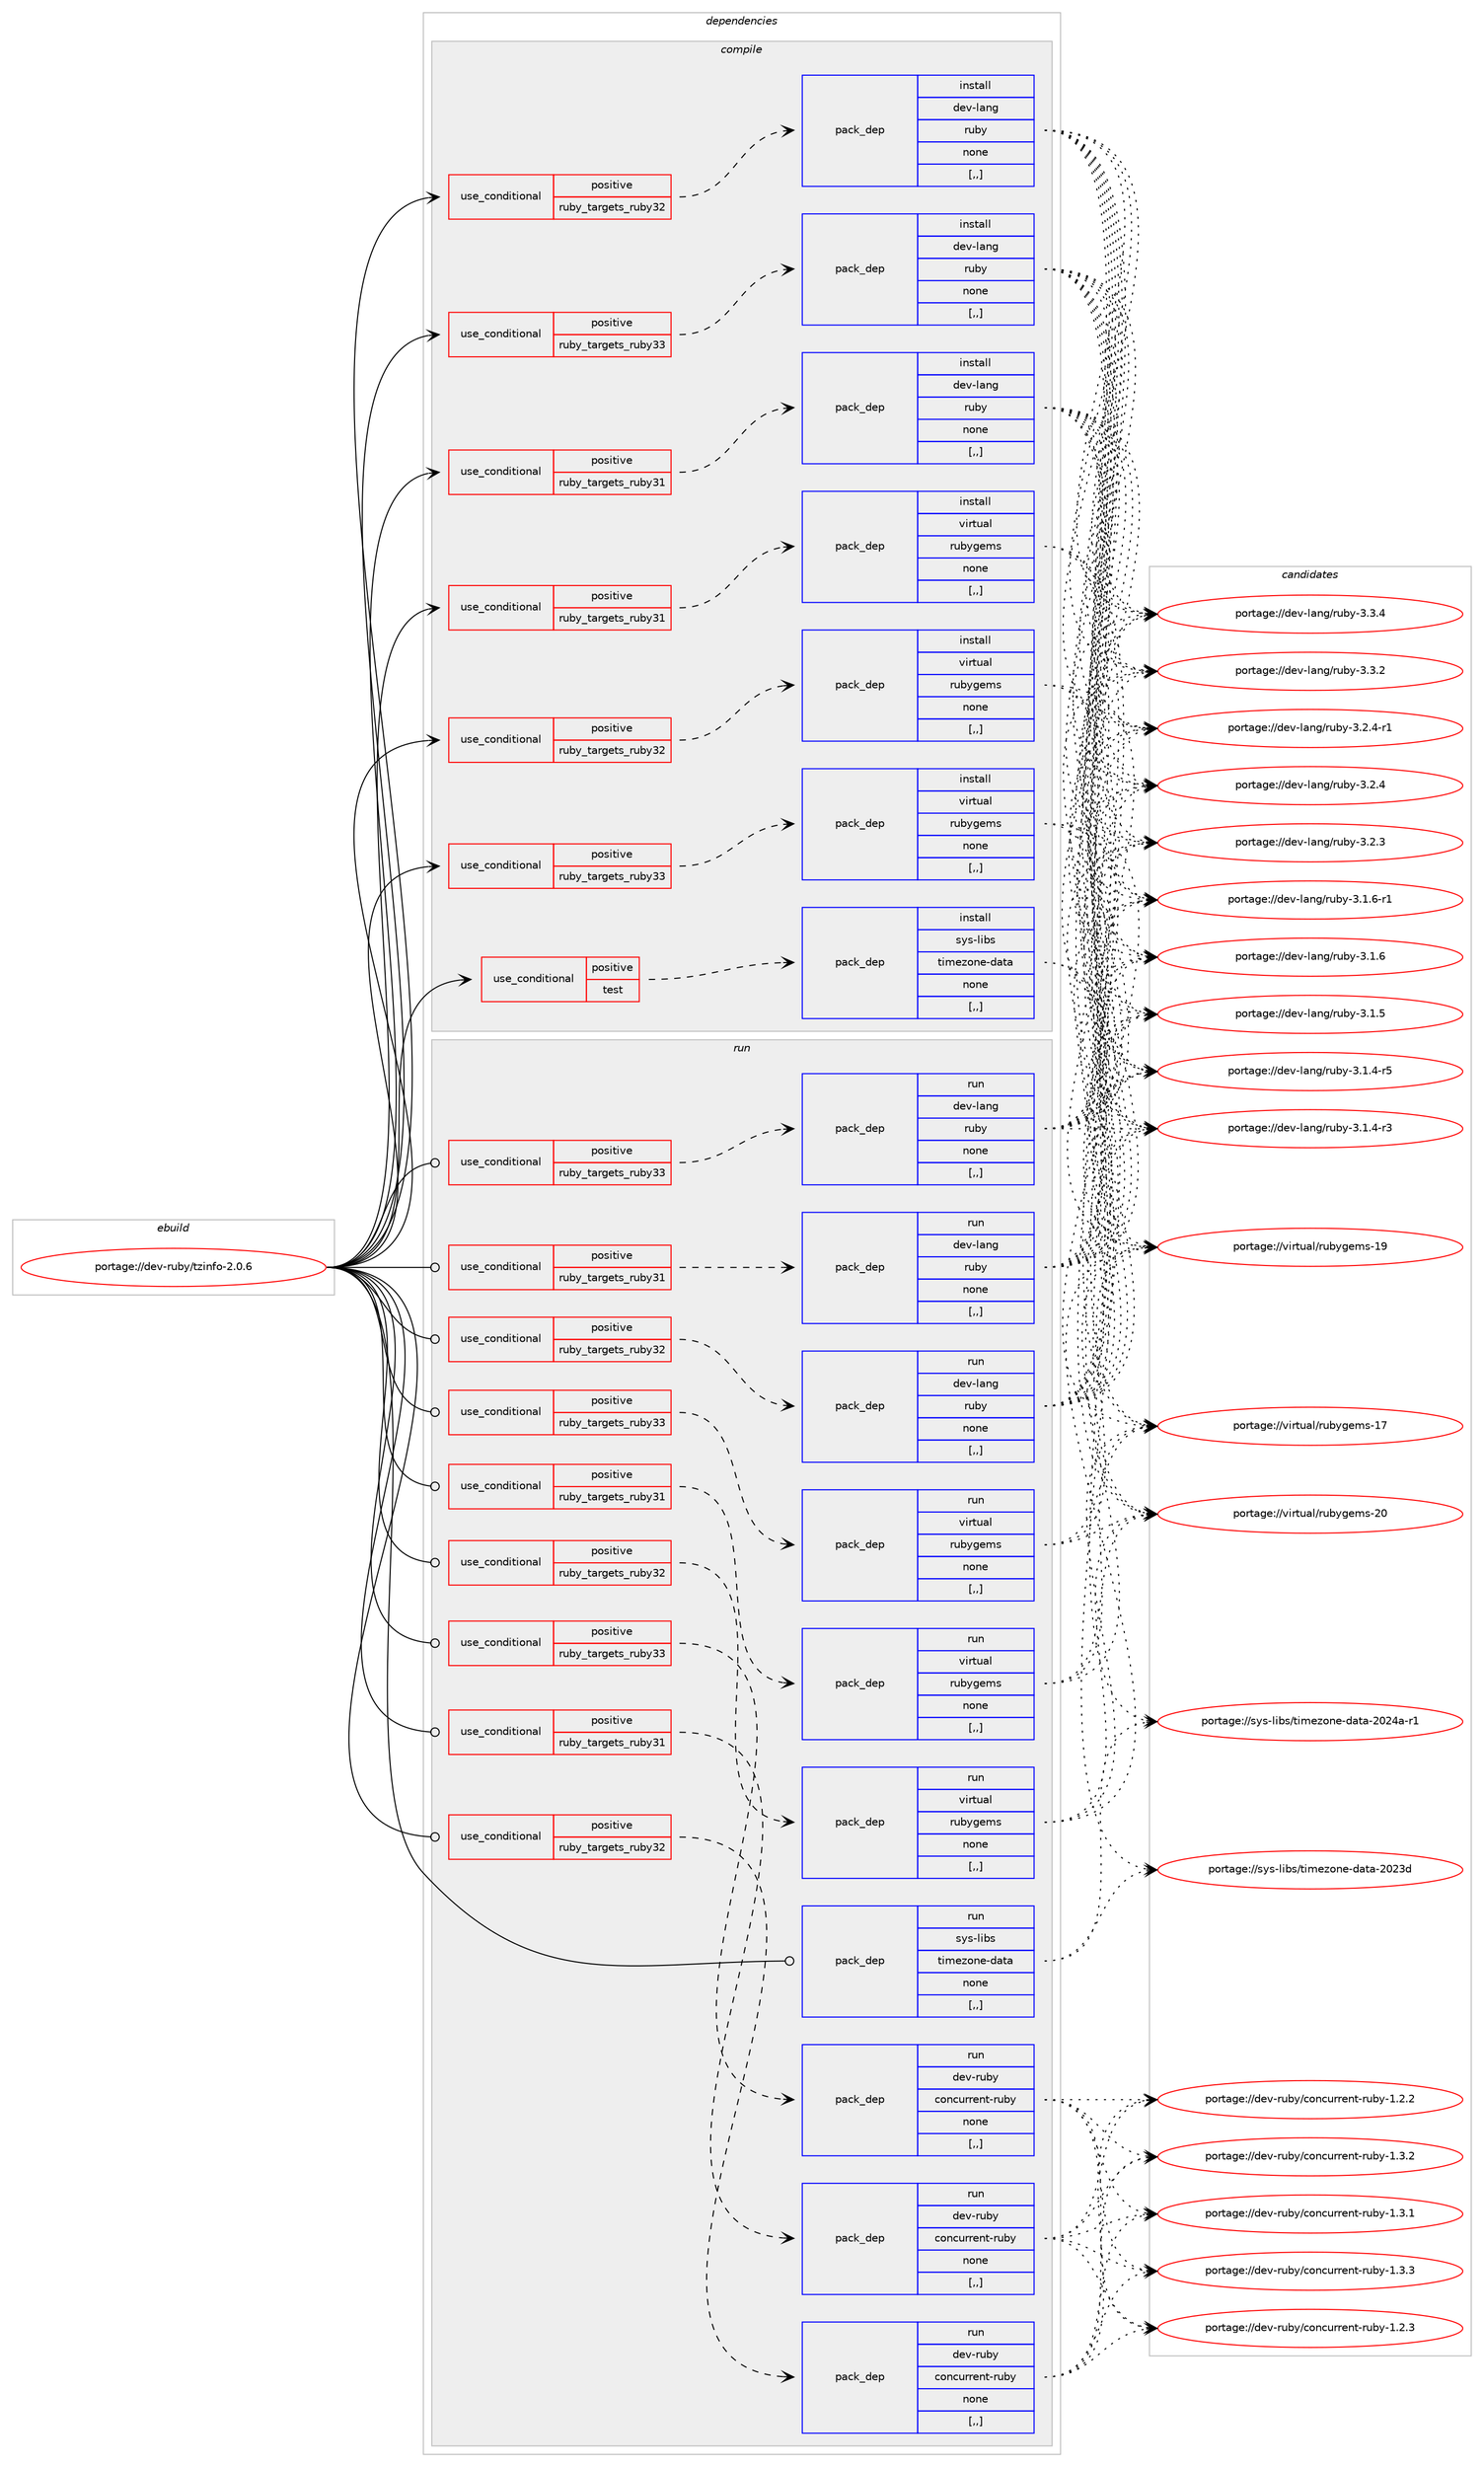 digraph prolog {

# *************
# Graph options
# *************

newrank=true;
concentrate=true;
compound=true;
graph [rankdir=LR,fontname=Helvetica,fontsize=10,ranksep=1.5];#, ranksep=2.5, nodesep=0.2];
edge  [arrowhead=vee];
node  [fontname=Helvetica,fontsize=10];

# **********
# The ebuild
# **********

subgraph cluster_leftcol {
color=gray;
label=<<i>ebuild</i>>;
id [label="portage://dev-ruby/tzinfo-2.0.6", color=red, width=4, href="../dev-ruby/tzinfo-2.0.6.svg"];
}

# ****************
# The dependencies
# ****************

subgraph cluster_midcol {
color=gray;
label=<<i>dependencies</i>>;
subgraph cluster_compile {
fillcolor="#eeeeee";
style=filled;
label=<<i>compile</i>>;
subgraph cond58068 {
dependency206227 [label=<<TABLE BORDER="0" CELLBORDER="1" CELLSPACING="0" CELLPADDING="4"><TR><TD ROWSPAN="3" CELLPADDING="10">use_conditional</TD></TR><TR><TD>positive</TD></TR><TR><TD>ruby_targets_ruby31</TD></TR></TABLE>>, shape=none, color=red];
subgraph pack146752 {
dependency206228 [label=<<TABLE BORDER="0" CELLBORDER="1" CELLSPACING="0" CELLPADDING="4" WIDTH="220"><TR><TD ROWSPAN="6" CELLPADDING="30">pack_dep</TD></TR><TR><TD WIDTH="110">install</TD></TR><TR><TD>dev-lang</TD></TR><TR><TD>ruby</TD></TR><TR><TD>none</TD></TR><TR><TD>[,,]</TD></TR></TABLE>>, shape=none, color=blue];
}
dependency206227:e -> dependency206228:w [weight=20,style="dashed",arrowhead="vee"];
}
id:e -> dependency206227:w [weight=20,style="solid",arrowhead="vee"];
subgraph cond58069 {
dependency206229 [label=<<TABLE BORDER="0" CELLBORDER="1" CELLSPACING="0" CELLPADDING="4"><TR><TD ROWSPAN="3" CELLPADDING="10">use_conditional</TD></TR><TR><TD>positive</TD></TR><TR><TD>ruby_targets_ruby31</TD></TR></TABLE>>, shape=none, color=red];
subgraph pack146753 {
dependency206230 [label=<<TABLE BORDER="0" CELLBORDER="1" CELLSPACING="0" CELLPADDING="4" WIDTH="220"><TR><TD ROWSPAN="6" CELLPADDING="30">pack_dep</TD></TR><TR><TD WIDTH="110">install</TD></TR><TR><TD>virtual</TD></TR><TR><TD>rubygems</TD></TR><TR><TD>none</TD></TR><TR><TD>[,,]</TD></TR></TABLE>>, shape=none, color=blue];
}
dependency206229:e -> dependency206230:w [weight=20,style="dashed",arrowhead="vee"];
}
id:e -> dependency206229:w [weight=20,style="solid",arrowhead="vee"];
subgraph cond58070 {
dependency206231 [label=<<TABLE BORDER="0" CELLBORDER="1" CELLSPACING="0" CELLPADDING="4"><TR><TD ROWSPAN="3" CELLPADDING="10">use_conditional</TD></TR><TR><TD>positive</TD></TR><TR><TD>ruby_targets_ruby32</TD></TR></TABLE>>, shape=none, color=red];
subgraph pack146754 {
dependency206232 [label=<<TABLE BORDER="0" CELLBORDER="1" CELLSPACING="0" CELLPADDING="4" WIDTH="220"><TR><TD ROWSPAN="6" CELLPADDING="30">pack_dep</TD></TR><TR><TD WIDTH="110">install</TD></TR><TR><TD>dev-lang</TD></TR><TR><TD>ruby</TD></TR><TR><TD>none</TD></TR><TR><TD>[,,]</TD></TR></TABLE>>, shape=none, color=blue];
}
dependency206231:e -> dependency206232:w [weight=20,style="dashed",arrowhead="vee"];
}
id:e -> dependency206231:w [weight=20,style="solid",arrowhead="vee"];
subgraph cond58071 {
dependency206233 [label=<<TABLE BORDER="0" CELLBORDER="1" CELLSPACING="0" CELLPADDING="4"><TR><TD ROWSPAN="3" CELLPADDING="10">use_conditional</TD></TR><TR><TD>positive</TD></TR><TR><TD>ruby_targets_ruby32</TD></TR></TABLE>>, shape=none, color=red];
subgraph pack146755 {
dependency206234 [label=<<TABLE BORDER="0" CELLBORDER="1" CELLSPACING="0" CELLPADDING="4" WIDTH="220"><TR><TD ROWSPAN="6" CELLPADDING="30">pack_dep</TD></TR><TR><TD WIDTH="110">install</TD></TR><TR><TD>virtual</TD></TR><TR><TD>rubygems</TD></TR><TR><TD>none</TD></TR><TR><TD>[,,]</TD></TR></TABLE>>, shape=none, color=blue];
}
dependency206233:e -> dependency206234:w [weight=20,style="dashed",arrowhead="vee"];
}
id:e -> dependency206233:w [weight=20,style="solid",arrowhead="vee"];
subgraph cond58072 {
dependency206235 [label=<<TABLE BORDER="0" CELLBORDER="1" CELLSPACING="0" CELLPADDING="4"><TR><TD ROWSPAN="3" CELLPADDING="10">use_conditional</TD></TR><TR><TD>positive</TD></TR><TR><TD>ruby_targets_ruby33</TD></TR></TABLE>>, shape=none, color=red];
subgraph pack146756 {
dependency206236 [label=<<TABLE BORDER="0" CELLBORDER="1" CELLSPACING="0" CELLPADDING="4" WIDTH="220"><TR><TD ROWSPAN="6" CELLPADDING="30">pack_dep</TD></TR><TR><TD WIDTH="110">install</TD></TR><TR><TD>dev-lang</TD></TR><TR><TD>ruby</TD></TR><TR><TD>none</TD></TR><TR><TD>[,,]</TD></TR></TABLE>>, shape=none, color=blue];
}
dependency206235:e -> dependency206236:w [weight=20,style="dashed",arrowhead="vee"];
}
id:e -> dependency206235:w [weight=20,style="solid",arrowhead="vee"];
subgraph cond58073 {
dependency206237 [label=<<TABLE BORDER="0" CELLBORDER="1" CELLSPACING="0" CELLPADDING="4"><TR><TD ROWSPAN="3" CELLPADDING="10">use_conditional</TD></TR><TR><TD>positive</TD></TR><TR><TD>ruby_targets_ruby33</TD></TR></TABLE>>, shape=none, color=red];
subgraph pack146757 {
dependency206238 [label=<<TABLE BORDER="0" CELLBORDER="1" CELLSPACING="0" CELLPADDING="4" WIDTH="220"><TR><TD ROWSPAN="6" CELLPADDING="30">pack_dep</TD></TR><TR><TD WIDTH="110">install</TD></TR><TR><TD>virtual</TD></TR><TR><TD>rubygems</TD></TR><TR><TD>none</TD></TR><TR><TD>[,,]</TD></TR></TABLE>>, shape=none, color=blue];
}
dependency206237:e -> dependency206238:w [weight=20,style="dashed",arrowhead="vee"];
}
id:e -> dependency206237:w [weight=20,style="solid",arrowhead="vee"];
subgraph cond58074 {
dependency206239 [label=<<TABLE BORDER="0" CELLBORDER="1" CELLSPACING="0" CELLPADDING="4"><TR><TD ROWSPAN="3" CELLPADDING="10">use_conditional</TD></TR><TR><TD>positive</TD></TR><TR><TD>test</TD></TR></TABLE>>, shape=none, color=red];
subgraph pack146758 {
dependency206240 [label=<<TABLE BORDER="0" CELLBORDER="1" CELLSPACING="0" CELLPADDING="4" WIDTH="220"><TR><TD ROWSPAN="6" CELLPADDING="30">pack_dep</TD></TR><TR><TD WIDTH="110">install</TD></TR><TR><TD>sys-libs</TD></TR><TR><TD>timezone-data</TD></TR><TR><TD>none</TD></TR><TR><TD>[,,]</TD></TR></TABLE>>, shape=none, color=blue];
}
dependency206239:e -> dependency206240:w [weight=20,style="dashed",arrowhead="vee"];
}
id:e -> dependency206239:w [weight=20,style="solid",arrowhead="vee"];
}
subgraph cluster_compileandrun {
fillcolor="#eeeeee";
style=filled;
label=<<i>compile and run</i>>;
}
subgraph cluster_run {
fillcolor="#eeeeee";
style=filled;
label=<<i>run</i>>;
subgraph cond58075 {
dependency206241 [label=<<TABLE BORDER="0" CELLBORDER="1" CELLSPACING="0" CELLPADDING="4"><TR><TD ROWSPAN="3" CELLPADDING="10">use_conditional</TD></TR><TR><TD>positive</TD></TR><TR><TD>ruby_targets_ruby31</TD></TR></TABLE>>, shape=none, color=red];
subgraph pack146759 {
dependency206242 [label=<<TABLE BORDER="0" CELLBORDER="1" CELLSPACING="0" CELLPADDING="4" WIDTH="220"><TR><TD ROWSPAN="6" CELLPADDING="30">pack_dep</TD></TR><TR><TD WIDTH="110">run</TD></TR><TR><TD>dev-lang</TD></TR><TR><TD>ruby</TD></TR><TR><TD>none</TD></TR><TR><TD>[,,]</TD></TR></TABLE>>, shape=none, color=blue];
}
dependency206241:e -> dependency206242:w [weight=20,style="dashed",arrowhead="vee"];
}
id:e -> dependency206241:w [weight=20,style="solid",arrowhead="odot"];
subgraph cond58076 {
dependency206243 [label=<<TABLE BORDER="0" CELLBORDER="1" CELLSPACING="0" CELLPADDING="4"><TR><TD ROWSPAN="3" CELLPADDING="10">use_conditional</TD></TR><TR><TD>positive</TD></TR><TR><TD>ruby_targets_ruby31</TD></TR></TABLE>>, shape=none, color=red];
subgraph pack146760 {
dependency206244 [label=<<TABLE BORDER="0" CELLBORDER="1" CELLSPACING="0" CELLPADDING="4" WIDTH="220"><TR><TD ROWSPAN="6" CELLPADDING="30">pack_dep</TD></TR><TR><TD WIDTH="110">run</TD></TR><TR><TD>dev-ruby</TD></TR><TR><TD>concurrent-ruby</TD></TR><TR><TD>none</TD></TR><TR><TD>[,,]</TD></TR></TABLE>>, shape=none, color=blue];
}
dependency206243:e -> dependency206244:w [weight=20,style="dashed",arrowhead="vee"];
}
id:e -> dependency206243:w [weight=20,style="solid",arrowhead="odot"];
subgraph cond58077 {
dependency206245 [label=<<TABLE BORDER="0" CELLBORDER="1" CELLSPACING="0" CELLPADDING="4"><TR><TD ROWSPAN="3" CELLPADDING="10">use_conditional</TD></TR><TR><TD>positive</TD></TR><TR><TD>ruby_targets_ruby31</TD></TR></TABLE>>, shape=none, color=red];
subgraph pack146761 {
dependency206246 [label=<<TABLE BORDER="0" CELLBORDER="1" CELLSPACING="0" CELLPADDING="4" WIDTH="220"><TR><TD ROWSPAN="6" CELLPADDING="30">pack_dep</TD></TR><TR><TD WIDTH="110">run</TD></TR><TR><TD>virtual</TD></TR><TR><TD>rubygems</TD></TR><TR><TD>none</TD></TR><TR><TD>[,,]</TD></TR></TABLE>>, shape=none, color=blue];
}
dependency206245:e -> dependency206246:w [weight=20,style="dashed",arrowhead="vee"];
}
id:e -> dependency206245:w [weight=20,style="solid",arrowhead="odot"];
subgraph cond58078 {
dependency206247 [label=<<TABLE BORDER="0" CELLBORDER="1" CELLSPACING="0" CELLPADDING="4"><TR><TD ROWSPAN="3" CELLPADDING="10">use_conditional</TD></TR><TR><TD>positive</TD></TR><TR><TD>ruby_targets_ruby32</TD></TR></TABLE>>, shape=none, color=red];
subgraph pack146762 {
dependency206248 [label=<<TABLE BORDER="0" CELLBORDER="1" CELLSPACING="0" CELLPADDING="4" WIDTH="220"><TR><TD ROWSPAN="6" CELLPADDING="30">pack_dep</TD></TR><TR><TD WIDTH="110">run</TD></TR><TR><TD>dev-lang</TD></TR><TR><TD>ruby</TD></TR><TR><TD>none</TD></TR><TR><TD>[,,]</TD></TR></TABLE>>, shape=none, color=blue];
}
dependency206247:e -> dependency206248:w [weight=20,style="dashed",arrowhead="vee"];
}
id:e -> dependency206247:w [weight=20,style="solid",arrowhead="odot"];
subgraph cond58079 {
dependency206249 [label=<<TABLE BORDER="0" CELLBORDER="1" CELLSPACING="0" CELLPADDING="4"><TR><TD ROWSPAN="3" CELLPADDING="10">use_conditional</TD></TR><TR><TD>positive</TD></TR><TR><TD>ruby_targets_ruby32</TD></TR></TABLE>>, shape=none, color=red];
subgraph pack146763 {
dependency206250 [label=<<TABLE BORDER="0" CELLBORDER="1" CELLSPACING="0" CELLPADDING="4" WIDTH="220"><TR><TD ROWSPAN="6" CELLPADDING="30">pack_dep</TD></TR><TR><TD WIDTH="110">run</TD></TR><TR><TD>dev-ruby</TD></TR><TR><TD>concurrent-ruby</TD></TR><TR><TD>none</TD></TR><TR><TD>[,,]</TD></TR></TABLE>>, shape=none, color=blue];
}
dependency206249:e -> dependency206250:w [weight=20,style="dashed",arrowhead="vee"];
}
id:e -> dependency206249:w [weight=20,style="solid",arrowhead="odot"];
subgraph cond58080 {
dependency206251 [label=<<TABLE BORDER="0" CELLBORDER="1" CELLSPACING="0" CELLPADDING="4"><TR><TD ROWSPAN="3" CELLPADDING="10">use_conditional</TD></TR><TR><TD>positive</TD></TR><TR><TD>ruby_targets_ruby32</TD></TR></TABLE>>, shape=none, color=red];
subgraph pack146764 {
dependency206252 [label=<<TABLE BORDER="0" CELLBORDER="1" CELLSPACING="0" CELLPADDING="4" WIDTH="220"><TR><TD ROWSPAN="6" CELLPADDING="30">pack_dep</TD></TR><TR><TD WIDTH="110">run</TD></TR><TR><TD>virtual</TD></TR><TR><TD>rubygems</TD></TR><TR><TD>none</TD></TR><TR><TD>[,,]</TD></TR></TABLE>>, shape=none, color=blue];
}
dependency206251:e -> dependency206252:w [weight=20,style="dashed",arrowhead="vee"];
}
id:e -> dependency206251:w [weight=20,style="solid",arrowhead="odot"];
subgraph cond58081 {
dependency206253 [label=<<TABLE BORDER="0" CELLBORDER="1" CELLSPACING="0" CELLPADDING="4"><TR><TD ROWSPAN="3" CELLPADDING="10">use_conditional</TD></TR><TR><TD>positive</TD></TR><TR><TD>ruby_targets_ruby33</TD></TR></TABLE>>, shape=none, color=red];
subgraph pack146765 {
dependency206254 [label=<<TABLE BORDER="0" CELLBORDER="1" CELLSPACING="0" CELLPADDING="4" WIDTH="220"><TR><TD ROWSPAN="6" CELLPADDING="30">pack_dep</TD></TR><TR><TD WIDTH="110">run</TD></TR><TR><TD>dev-lang</TD></TR><TR><TD>ruby</TD></TR><TR><TD>none</TD></TR><TR><TD>[,,]</TD></TR></TABLE>>, shape=none, color=blue];
}
dependency206253:e -> dependency206254:w [weight=20,style="dashed",arrowhead="vee"];
}
id:e -> dependency206253:w [weight=20,style="solid",arrowhead="odot"];
subgraph cond58082 {
dependency206255 [label=<<TABLE BORDER="0" CELLBORDER="1" CELLSPACING="0" CELLPADDING="4"><TR><TD ROWSPAN="3" CELLPADDING="10">use_conditional</TD></TR><TR><TD>positive</TD></TR><TR><TD>ruby_targets_ruby33</TD></TR></TABLE>>, shape=none, color=red];
subgraph pack146766 {
dependency206256 [label=<<TABLE BORDER="0" CELLBORDER="1" CELLSPACING="0" CELLPADDING="4" WIDTH="220"><TR><TD ROWSPAN="6" CELLPADDING="30">pack_dep</TD></TR><TR><TD WIDTH="110">run</TD></TR><TR><TD>dev-ruby</TD></TR><TR><TD>concurrent-ruby</TD></TR><TR><TD>none</TD></TR><TR><TD>[,,]</TD></TR></TABLE>>, shape=none, color=blue];
}
dependency206255:e -> dependency206256:w [weight=20,style="dashed",arrowhead="vee"];
}
id:e -> dependency206255:w [weight=20,style="solid",arrowhead="odot"];
subgraph cond58083 {
dependency206257 [label=<<TABLE BORDER="0" CELLBORDER="1" CELLSPACING="0" CELLPADDING="4"><TR><TD ROWSPAN="3" CELLPADDING="10">use_conditional</TD></TR><TR><TD>positive</TD></TR><TR><TD>ruby_targets_ruby33</TD></TR></TABLE>>, shape=none, color=red];
subgraph pack146767 {
dependency206258 [label=<<TABLE BORDER="0" CELLBORDER="1" CELLSPACING="0" CELLPADDING="4" WIDTH="220"><TR><TD ROWSPAN="6" CELLPADDING="30">pack_dep</TD></TR><TR><TD WIDTH="110">run</TD></TR><TR><TD>virtual</TD></TR><TR><TD>rubygems</TD></TR><TR><TD>none</TD></TR><TR><TD>[,,]</TD></TR></TABLE>>, shape=none, color=blue];
}
dependency206257:e -> dependency206258:w [weight=20,style="dashed",arrowhead="vee"];
}
id:e -> dependency206257:w [weight=20,style="solid",arrowhead="odot"];
subgraph pack146768 {
dependency206259 [label=<<TABLE BORDER="0" CELLBORDER="1" CELLSPACING="0" CELLPADDING="4" WIDTH="220"><TR><TD ROWSPAN="6" CELLPADDING="30">pack_dep</TD></TR><TR><TD WIDTH="110">run</TD></TR><TR><TD>sys-libs</TD></TR><TR><TD>timezone-data</TD></TR><TR><TD>none</TD></TR><TR><TD>[,,]</TD></TR></TABLE>>, shape=none, color=blue];
}
id:e -> dependency206259:w [weight=20,style="solid",arrowhead="odot"];
}
}

# **************
# The candidates
# **************

subgraph cluster_choices {
rank=same;
color=gray;
label=<<i>candidates</i>>;

subgraph choice146752 {
color=black;
nodesep=1;
choice10010111845108971101034711411798121455146514652 [label="portage://dev-lang/ruby-3.3.4", color=red, width=4,href="../dev-lang/ruby-3.3.4.svg"];
choice10010111845108971101034711411798121455146514650 [label="portage://dev-lang/ruby-3.3.2", color=red, width=4,href="../dev-lang/ruby-3.3.2.svg"];
choice100101118451089711010347114117981214551465046524511449 [label="portage://dev-lang/ruby-3.2.4-r1", color=red, width=4,href="../dev-lang/ruby-3.2.4-r1.svg"];
choice10010111845108971101034711411798121455146504652 [label="portage://dev-lang/ruby-3.2.4", color=red, width=4,href="../dev-lang/ruby-3.2.4.svg"];
choice10010111845108971101034711411798121455146504651 [label="portage://dev-lang/ruby-3.2.3", color=red, width=4,href="../dev-lang/ruby-3.2.3.svg"];
choice100101118451089711010347114117981214551464946544511449 [label="portage://dev-lang/ruby-3.1.6-r1", color=red, width=4,href="../dev-lang/ruby-3.1.6-r1.svg"];
choice10010111845108971101034711411798121455146494654 [label="portage://dev-lang/ruby-3.1.6", color=red, width=4,href="../dev-lang/ruby-3.1.6.svg"];
choice10010111845108971101034711411798121455146494653 [label="portage://dev-lang/ruby-3.1.5", color=red, width=4,href="../dev-lang/ruby-3.1.5.svg"];
choice100101118451089711010347114117981214551464946524511453 [label="portage://dev-lang/ruby-3.1.4-r5", color=red, width=4,href="../dev-lang/ruby-3.1.4-r5.svg"];
choice100101118451089711010347114117981214551464946524511451 [label="portage://dev-lang/ruby-3.1.4-r3", color=red, width=4,href="../dev-lang/ruby-3.1.4-r3.svg"];
dependency206228:e -> choice10010111845108971101034711411798121455146514652:w [style=dotted,weight="100"];
dependency206228:e -> choice10010111845108971101034711411798121455146514650:w [style=dotted,weight="100"];
dependency206228:e -> choice100101118451089711010347114117981214551465046524511449:w [style=dotted,weight="100"];
dependency206228:e -> choice10010111845108971101034711411798121455146504652:w [style=dotted,weight="100"];
dependency206228:e -> choice10010111845108971101034711411798121455146504651:w [style=dotted,weight="100"];
dependency206228:e -> choice100101118451089711010347114117981214551464946544511449:w [style=dotted,weight="100"];
dependency206228:e -> choice10010111845108971101034711411798121455146494654:w [style=dotted,weight="100"];
dependency206228:e -> choice10010111845108971101034711411798121455146494653:w [style=dotted,weight="100"];
dependency206228:e -> choice100101118451089711010347114117981214551464946524511453:w [style=dotted,weight="100"];
dependency206228:e -> choice100101118451089711010347114117981214551464946524511451:w [style=dotted,weight="100"];
}
subgraph choice146753 {
color=black;
nodesep=1;
choice118105114116117971084711411798121103101109115455048 [label="portage://virtual/rubygems-20", color=red, width=4,href="../virtual/rubygems-20.svg"];
choice118105114116117971084711411798121103101109115454957 [label="portage://virtual/rubygems-19", color=red, width=4,href="../virtual/rubygems-19.svg"];
choice118105114116117971084711411798121103101109115454955 [label="portage://virtual/rubygems-17", color=red, width=4,href="../virtual/rubygems-17.svg"];
dependency206230:e -> choice118105114116117971084711411798121103101109115455048:w [style=dotted,weight="100"];
dependency206230:e -> choice118105114116117971084711411798121103101109115454957:w [style=dotted,weight="100"];
dependency206230:e -> choice118105114116117971084711411798121103101109115454955:w [style=dotted,weight="100"];
}
subgraph choice146754 {
color=black;
nodesep=1;
choice10010111845108971101034711411798121455146514652 [label="portage://dev-lang/ruby-3.3.4", color=red, width=4,href="../dev-lang/ruby-3.3.4.svg"];
choice10010111845108971101034711411798121455146514650 [label="portage://dev-lang/ruby-3.3.2", color=red, width=4,href="../dev-lang/ruby-3.3.2.svg"];
choice100101118451089711010347114117981214551465046524511449 [label="portage://dev-lang/ruby-3.2.4-r1", color=red, width=4,href="../dev-lang/ruby-3.2.4-r1.svg"];
choice10010111845108971101034711411798121455146504652 [label="portage://dev-lang/ruby-3.2.4", color=red, width=4,href="../dev-lang/ruby-3.2.4.svg"];
choice10010111845108971101034711411798121455146504651 [label="portage://dev-lang/ruby-3.2.3", color=red, width=4,href="../dev-lang/ruby-3.2.3.svg"];
choice100101118451089711010347114117981214551464946544511449 [label="portage://dev-lang/ruby-3.1.6-r1", color=red, width=4,href="../dev-lang/ruby-3.1.6-r1.svg"];
choice10010111845108971101034711411798121455146494654 [label="portage://dev-lang/ruby-3.1.6", color=red, width=4,href="../dev-lang/ruby-3.1.6.svg"];
choice10010111845108971101034711411798121455146494653 [label="portage://dev-lang/ruby-3.1.5", color=red, width=4,href="../dev-lang/ruby-3.1.5.svg"];
choice100101118451089711010347114117981214551464946524511453 [label="portage://dev-lang/ruby-3.1.4-r5", color=red, width=4,href="../dev-lang/ruby-3.1.4-r5.svg"];
choice100101118451089711010347114117981214551464946524511451 [label="portage://dev-lang/ruby-3.1.4-r3", color=red, width=4,href="../dev-lang/ruby-3.1.4-r3.svg"];
dependency206232:e -> choice10010111845108971101034711411798121455146514652:w [style=dotted,weight="100"];
dependency206232:e -> choice10010111845108971101034711411798121455146514650:w [style=dotted,weight="100"];
dependency206232:e -> choice100101118451089711010347114117981214551465046524511449:w [style=dotted,weight="100"];
dependency206232:e -> choice10010111845108971101034711411798121455146504652:w [style=dotted,weight="100"];
dependency206232:e -> choice10010111845108971101034711411798121455146504651:w [style=dotted,weight="100"];
dependency206232:e -> choice100101118451089711010347114117981214551464946544511449:w [style=dotted,weight="100"];
dependency206232:e -> choice10010111845108971101034711411798121455146494654:w [style=dotted,weight="100"];
dependency206232:e -> choice10010111845108971101034711411798121455146494653:w [style=dotted,weight="100"];
dependency206232:e -> choice100101118451089711010347114117981214551464946524511453:w [style=dotted,weight="100"];
dependency206232:e -> choice100101118451089711010347114117981214551464946524511451:w [style=dotted,weight="100"];
}
subgraph choice146755 {
color=black;
nodesep=1;
choice118105114116117971084711411798121103101109115455048 [label="portage://virtual/rubygems-20", color=red, width=4,href="../virtual/rubygems-20.svg"];
choice118105114116117971084711411798121103101109115454957 [label="portage://virtual/rubygems-19", color=red, width=4,href="../virtual/rubygems-19.svg"];
choice118105114116117971084711411798121103101109115454955 [label="portage://virtual/rubygems-17", color=red, width=4,href="../virtual/rubygems-17.svg"];
dependency206234:e -> choice118105114116117971084711411798121103101109115455048:w [style=dotted,weight="100"];
dependency206234:e -> choice118105114116117971084711411798121103101109115454957:w [style=dotted,weight="100"];
dependency206234:e -> choice118105114116117971084711411798121103101109115454955:w [style=dotted,weight="100"];
}
subgraph choice146756 {
color=black;
nodesep=1;
choice10010111845108971101034711411798121455146514652 [label="portage://dev-lang/ruby-3.3.4", color=red, width=4,href="../dev-lang/ruby-3.3.4.svg"];
choice10010111845108971101034711411798121455146514650 [label="portage://dev-lang/ruby-3.3.2", color=red, width=4,href="../dev-lang/ruby-3.3.2.svg"];
choice100101118451089711010347114117981214551465046524511449 [label="portage://dev-lang/ruby-3.2.4-r1", color=red, width=4,href="../dev-lang/ruby-3.2.4-r1.svg"];
choice10010111845108971101034711411798121455146504652 [label="portage://dev-lang/ruby-3.2.4", color=red, width=4,href="../dev-lang/ruby-3.2.4.svg"];
choice10010111845108971101034711411798121455146504651 [label="portage://dev-lang/ruby-3.2.3", color=red, width=4,href="../dev-lang/ruby-3.2.3.svg"];
choice100101118451089711010347114117981214551464946544511449 [label="portage://dev-lang/ruby-3.1.6-r1", color=red, width=4,href="../dev-lang/ruby-3.1.6-r1.svg"];
choice10010111845108971101034711411798121455146494654 [label="portage://dev-lang/ruby-3.1.6", color=red, width=4,href="../dev-lang/ruby-3.1.6.svg"];
choice10010111845108971101034711411798121455146494653 [label="portage://dev-lang/ruby-3.1.5", color=red, width=4,href="../dev-lang/ruby-3.1.5.svg"];
choice100101118451089711010347114117981214551464946524511453 [label="portage://dev-lang/ruby-3.1.4-r5", color=red, width=4,href="../dev-lang/ruby-3.1.4-r5.svg"];
choice100101118451089711010347114117981214551464946524511451 [label="portage://dev-lang/ruby-3.1.4-r3", color=red, width=4,href="../dev-lang/ruby-3.1.4-r3.svg"];
dependency206236:e -> choice10010111845108971101034711411798121455146514652:w [style=dotted,weight="100"];
dependency206236:e -> choice10010111845108971101034711411798121455146514650:w [style=dotted,weight="100"];
dependency206236:e -> choice100101118451089711010347114117981214551465046524511449:w [style=dotted,weight="100"];
dependency206236:e -> choice10010111845108971101034711411798121455146504652:w [style=dotted,weight="100"];
dependency206236:e -> choice10010111845108971101034711411798121455146504651:w [style=dotted,weight="100"];
dependency206236:e -> choice100101118451089711010347114117981214551464946544511449:w [style=dotted,weight="100"];
dependency206236:e -> choice10010111845108971101034711411798121455146494654:w [style=dotted,weight="100"];
dependency206236:e -> choice10010111845108971101034711411798121455146494653:w [style=dotted,weight="100"];
dependency206236:e -> choice100101118451089711010347114117981214551464946524511453:w [style=dotted,weight="100"];
dependency206236:e -> choice100101118451089711010347114117981214551464946524511451:w [style=dotted,weight="100"];
}
subgraph choice146757 {
color=black;
nodesep=1;
choice118105114116117971084711411798121103101109115455048 [label="portage://virtual/rubygems-20", color=red, width=4,href="../virtual/rubygems-20.svg"];
choice118105114116117971084711411798121103101109115454957 [label="portage://virtual/rubygems-19", color=red, width=4,href="../virtual/rubygems-19.svg"];
choice118105114116117971084711411798121103101109115454955 [label="portage://virtual/rubygems-17", color=red, width=4,href="../virtual/rubygems-17.svg"];
dependency206238:e -> choice118105114116117971084711411798121103101109115455048:w [style=dotted,weight="100"];
dependency206238:e -> choice118105114116117971084711411798121103101109115454957:w [style=dotted,weight="100"];
dependency206238:e -> choice118105114116117971084711411798121103101109115454955:w [style=dotted,weight="100"];
}
subgraph choice146758 {
color=black;
nodesep=1;
choice1151211154510810598115471161051091011221111101014510097116974550485052974511449 [label="portage://sys-libs/timezone-data-2024a-r1", color=red, width=4,href="../sys-libs/timezone-data-2024a-r1.svg"];
choice1151211154510810598115471161051091011221111101014510097116974550485051100 [label="portage://sys-libs/timezone-data-2023d", color=red, width=4,href="../sys-libs/timezone-data-2023d.svg"];
dependency206240:e -> choice1151211154510810598115471161051091011221111101014510097116974550485052974511449:w [style=dotted,weight="100"];
dependency206240:e -> choice1151211154510810598115471161051091011221111101014510097116974550485051100:w [style=dotted,weight="100"];
}
subgraph choice146759 {
color=black;
nodesep=1;
choice10010111845108971101034711411798121455146514652 [label="portage://dev-lang/ruby-3.3.4", color=red, width=4,href="../dev-lang/ruby-3.3.4.svg"];
choice10010111845108971101034711411798121455146514650 [label="portage://dev-lang/ruby-3.3.2", color=red, width=4,href="../dev-lang/ruby-3.3.2.svg"];
choice100101118451089711010347114117981214551465046524511449 [label="portage://dev-lang/ruby-3.2.4-r1", color=red, width=4,href="../dev-lang/ruby-3.2.4-r1.svg"];
choice10010111845108971101034711411798121455146504652 [label="portage://dev-lang/ruby-3.2.4", color=red, width=4,href="../dev-lang/ruby-3.2.4.svg"];
choice10010111845108971101034711411798121455146504651 [label="portage://dev-lang/ruby-3.2.3", color=red, width=4,href="../dev-lang/ruby-3.2.3.svg"];
choice100101118451089711010347114117981214551464946544511449 [label="portage://dev-lang/ruby-3.1.6-r1", color=red, width=4,href="../dev-lang/ruby-3.1.6-r1.svg"];
choice10010111845108971101034711411798121455146494654 [label="portage://dev-lang/ruby-3.1.6", color=red, width=4,href="../dev-lang/ruby-3.1.6.svg"];
choice10010111845108971101034711411798121455146494653 [label="portage://dev-lang/ruby-3.1.5", color=red, width=4,href="../dev-lang/ruby-3.1.5.svg"];
choice100101118451089711010347114117981214551464946524511453 [label="portage://dev-lang/ruby-3.1.4-r5", color=red, width=4,href="../dev-lang/ruby-3.1.4-r5.svg"];
choice100101118451089711010347114117981214551464946524511451 [label="portage://dev-lang/ruby-3.1.4-r3", color=red, width=4,href="../dev-lang/ruby-3.1.4-r3.svg"];
dependency206242:e -> choice10010111845108971101034711411798121455146514652:w [style=dotted,weight="100"];
dependency206242:e -> choice10010111845108971101034711411798121455146514650:w [style=dotted,weight="100"];
dependency206242:e -> choice100101118451089711010347114117981214551465046524511449:w [style=dotted,weight="100"];
dependency206242:e -> choice10010111845108971101034711411798121455146504652:w [style=dotted,weight="100"];
dependency206242:e -> choice10010111845108971101034711411798121455146504651:w [style=dotted,weight="100"];
dependency206242:e -> choice100101118451089711010347114117981214551464946544511449:w [style=dotted,weight="100"];
dependency206242:e -> choice10010111845108971101034711411798121455146494654:w [style=dotted,weight="100"];
dependency206242:e -> choice10010111845108971101034711411798121455146494653:w [style=dotted,weight="100"];
dependency206242:e -> choice100101118451089711010347114117981214551464946524511453:w [style=dotted,weight="100"];
dependency206242:e -> choice100101118451089711010347114117981214551464946524511451:w [style=dotted,weight="100"];
}
subgraph choice146760 {
color=black;
nodesep=1;
choice10010111845114117981214799111110991171141141011101164511411798121454946514651 [label="portage://dev-ruby/concurrent-ruby-1.3.3", color=red, width=4,href="../dev-ruby/concurrent-ruby-1.3.3.svg"];
choice10010111845114117981214799111110991171141141011101164511411798121454946514650 [label="portage://dev-ruby/concurrent-ruby-1.3.2", color=red, width=4,href="../dev-ruby/concurrent-ruby-1.3.2.svg"];
choice10010111845114117981214799111110991171141141011101164511411798121454946514649 [label="portage://dev-ruby/concurrent-ruby-1.3.1", color=red, width=4,href="../dev-ruby/concurrent-ruby-1.3.1.svg"];
choice10010111845114117981214799111110991171141141011101164511411798121454946504651 [label="portage://dev-ruby/concurrent-ruby-1.2.3", color=red, width=4,href="../dev-ruby/concurrent-ruby-1.2.3.svg"];
choice10010111845114117981214799111110991171141141011101164511411798121454946504650 [label="portage://dev-ruby/concurrent-ruby-1.2.2", color=red, width=4,href="../dev-ruby/concurrent-ruby-1.2.2.svg"];
dependency206244:e -> choice10010111845114117981214799111110991171141141011101164511411798121454946514651:w [style=dotted,weight="100"];
dependency206244:e -> choice10010111845114117981214799111110991171141141011101164511411798121454946514650:w [style=dotted,weight="100"];
dependency206244:e -> choice10010111845114117981214799111110991171141141011101164511411798121454946514649:w [style=dotted,weight="100"];
dependency206244:e -> choice10010111845114117981214799111110991171141141011101164511411798121454946504651:w [style=dotted,weight="100"];
dependency206244:e -> choice10010111845114117981214799111110991171141141011101164511411798121454946504650:w [style=dotted,weight="100"];
}
subgraph choice146761 {
color=black;
nodesep=1;
choice118105114116117971084711411798121103101109115455048 [label="portage://virtual/rubygems-20", color=red, width=4,href="../virtual/rubygems-20.svg"];
choice118105114116117971084711411798121103101109115454957 [label="portage://virtual/rubygems-19", color=red, width=4,href="../virtual/rubygems-19.svg"];
choice118105114116117971084711411798121103101109115454955 [label="portage://virtual/rubygems-17", color=red, width=4,href="../virtual/rubygems-17.svg"];
dependency206246:e -> choice118105114116117971084711411798121103101109115455048:w [style=dotted,weight="100"];
dependency206246:e -> choice118105114116117971084711411798121103101109115454957:w [style=dotted,weight="100"];
dependency206246:e -> choice118105114116117971084711411798121103101109115454955:w [style=dotted,weight="100"];
}
subgraph choice146762 {
color=black;
nodesep=1;
choice10010111845108971101034711411798121455146514652 [label="portage://dev-lang/ruby-3.3.4", color=red, width=4,href="../dev-lang/ruby-3.3.4.svg"];
choice10010111845108971101034711411798121455146514650 [label="portage://dev-lang/ruby-3.3.2", color=red, width=4,href="../dev-lang/ruby-3.3.2.svg"];
choice100101118451089711010347114117981214551465046524511449 [label="portage://dev-lang/ruby-3.2.4-r1", color=red, width=4,href="../dev-lang/ruby-3.2.4-r1.svg"];
choice10010111845108971101034711411798121455146504652 [label="portage://dev-lang/ruby-3.2.4", color=red, width=4,href="../dev-lang/ruby-3.2.4.svg"];
choice10010111845108971101034711411798121455146504651 [label="portage://dev-lang/ruby-3.2.3", color=red, width=4,href="../dev-lang/ruby-3.2.3.svg"];
choice100101118451089711010347114117981214551464946544511449 [label="portage://dev-lang/ruby-3.1.6-r1", color=red, width=4,href="../dev-lang/ruby-3.1.6-r1.svg"];
choice10010111845108971101034711411798121455146494654 [label="portage://dev-lang/ruby-3.1.6", color=red, width=4,href="../dev-lang/ruby-3.1.6.svg"];
choice10010111845108971101034711411798121455146494653 [label="portage://dev-lang/ruby-3.1.5", color=red, width=4,href="../dev-lang/ruby-3.1.5.svg"];
choice100101118451089711010347114117981214551464946524511453 [label="portage://dev-lang/ruby-3.1.4-r5", color=red, width=4,href="../dev-lang/ruby-3.1.4-r5.svg"];
choice100101118451089711010347114117981214551464946524511451 [label="portage://dev-lang/ruby-3.1.4-r3", color=red, width=4,href="../dev-lang/ruby-3.1.4-r3.svg"];
dependency206248:e -> choice10010111845108971101034711411798121455146514652:w [style=dotted,weight="100"];
dependency206248:e -> choice10010111845108971101034711411798121455146514650:w [style=dotted,weight="100"];
dependency206248:e -> choice100101118451089711010347114117981214551465046524511449:w [style=dotted,weight="100"];
dependency206248:e -> choice10010111845108971101034711411798121455146504652:w [style=dotted,weight="100"];
dependency206248:e -> choice10010111845108971101034711411798121455146504651:w [style=dotted,weight="100"];
dependency206248:e -> choice100101118451089711010347114117981214551464946544511449:w [style=dotted,weight="100"];
dependency206248:e -> choice10010111845108971101034711411798121455146494654:w [style=dotted,weight="100"];
dependency206248:e -> choice10010111845108971101034711411798121455146494653:w [style=dotted,weight="100"];
dependency206248:e -> choice100101118451089711010347114117981214551464946524511453:w [style=dotted,weight="100"];
dependency206248:e -> choice100101118451089711010347114117981214551464946524511451:w [style=dotted,weight="100"];
}
subgraph choice146763 {
color=black;
nodesep=1;
choice10010111845114117981214799111110991171141141011101164511411798121454946514651 [label="portage://dev-ruby/concurrent-ruby-1.3.3", color=red, width=4,href="../dev-ruby/concurrent-ruby-1.3.3.svg"];
choice10010111845114117981214799111110991171141141011101164511411798121454946514650 [label="portage://dev-ruby/concurrent-ruby-1.3.2", color=red, width=4,href="../dev-ruby/concurrent-ruby-1.3.2.svg"];
choice10010111845114117981214799111110991171141141011101164511411798121454946514649 [label="portage://dev-ruby/concurrent-ruby-1.3.1", color=red, width=4,href="../dev-ruby/concurrent-ruby-1.3.1.svg"];
choice10010111845114117981214799111110991171141141011101164511411798121454946504651 [label="portage://dev-ruby/concurrent-ruby-1.2.3", color=red, width=4,href="../dev-ruby/concurrent-ruby-1.2.3.svg"];
choice10010111845114117981214799111110991171141141011101164511411798121454946504650 [label="portage://dev-ruby/concurrent-ruby-1.2.2", color=red, width=4,href="../dev-ruby/concurrent-ruby-1.2.2.svg"];
dependency206250:e -> choice10010111845114117981214799111110991171141141011101164511411798121454946514651:w [style=dotted,weight="100"];
dependency206250:e -> choice10010111845114117981214799111110991171141141011101164511411798121454946514650:w [style=dotted,weight="100"];
dependency206250:e -> choice10010111845114117981214799111110991171141141011101164511411798121454946514649:w [style=dotted,weight="100"];
dependency206250:e -> choice10010111845114117981214799111110991171141141011101164511411798121454946504651:w [style=dotted,weight="100"];
dependency206250:e -> choice10010111845114117981214799111110991171141141011101164511411798121454946504650:w [style=dotted,weight="100"];
}
subgraph choice146764 {
color=black;
nodesep=1;
choice118105114116117971084711411798121103101109115455048 [label="portage://virtual/rubygems-20", color=red, width=4,href="../virtual/rubygems-20.svg"];
choice118105114116117971084711411798121103101109115454957 [label="portage://virtual/rubygems-19", color=red, width=4,href="../virtual/rubygems-19.svg"];
choice118105114116117971084711411798121103101109115454955 [label="portage://virtual/rubygems-17", color=red, width=4,href="../virtual/rubygems-17.svg"];
dependency206252:e -> choice118105114116117971084711411798121103101109115455048:w [style=dotted,weight="100"];
dependency206252:e -> choice118105114116117971084711411798121103101109115454957:w [style=dotted,weight="100"];
dependency206252:e -> choice118105114116117971084711411798121103101109115454955:w [style=dotted,weight="100"];
}
subgraph choice146765 {
color=black;
nodesep=1;
choice10010111845108971101034711411798121455146514652 [label="portage://dev-lang/ruby-3.3.4", color=red, width=4,href="../dev-lang/ruby-3.3.4.svg"];
choice10010111845108971101034711411798121455146514650 [label="portage://dev-lang/ruby-3.3.2", color=red, width=4,href="../dev-lang/ruby-3.3.2.svg"];
choice100101118451089711010347114117981214551465046524511449 [label="portage://dev-lang/ruby-3.2.4-r1", color=red, width=4,href="../dev-lang/ruby-3.2.4-r1.svg"];
choice10010111845108971101034711411798121455146504652 [label="portage://dev-lang/ruby-3.2.4", color=red, width=4,href="../dev-lang/ruby-3.2.4.svg"];
choice10010111845108971101034711411798121455146504651 [label="portage://dev-lang/ruby-3.2.3", color=red, width=4,href="../dev-lang/ruby-3.2.3.svg"];
choice100101118451089711010347114117981214551464946544511449 [label="portage://dev-lang/ruby-3.1.6-r1", color=red, width=4,href="../dev-lang/ruby-3.1.6-r1.svg"];
choice10010111845108971101034711411798121455146494654 [label="portage://dev-lang/ruby-3.1.6", color=red, width=4,href="../dev-lang/ruby-3.1.6.svg"];
choice10010111845108971101034711411798121455146494653 [label="portage://dev-lang/ruby-3.1.5", color=red, width=4,href="../dev-lang/ruby-3.1.5.svg"];
choice100101118451089711010347114117981214551464946524511453 [label="portage://dev-lang/ruby-3.1.4-r5", color=red, width=4,href="../dev-lang/ruby-3.1.4-r5.svg"];
choice100101118451089711010347114117981214551464946524511451 [label="portage://dev-lang/ruby-3.1.4-r3", color=red, width=4,href="../dev-lang/ruby-3.1.4-r3.svg"];
dependency206254:e -> choice10010111845108971101034711411798121455146514652:w [style=dotted,weight="100"];
dependency206254:e -> choice10010111845108971101034711411798121455146514650:w [style=dotted,weight="100"];
dependency206254:e -> choice100101118451089711010347114117981214551465046524511449:w [style=dotted,weight="100"];
dependency206254:e -> choice10010111845108971101034711411798121455146504652:w [style=dotted,weight="100"];
dependency206254:e -> choice10010111845108971101034711411798121455146504651:w [style=dotted,weight="100"];
dependency206254:e -> choice100101118451089711010347114117981214551464946544511449:w [style=dotted,weight="100"];
dependency206254:e -> choice10010111845108971101034711411798121455146494654:w [style=dotted,weight="100"];
dependency206254:e -> choice10010111845108971101034711411798121455146494653:w [style=dotted,weight="100"];
dependency206254:e -> choice100101118451089711010347114117981214551464946524511453:w [style=dotted,weight="100"];
dependency206254:e -> choice100101118451089711010347114117981214551464946524511451:w [style=dotted,weight="100"];
}
subgraph choice146766 {
color=black;
nodesep=1;
choice10010111845114117981214799111110991171141141011101164511411798121454946514651 [label="portage://dev-ruby/concurrent-ruby-1.3.3", color=red, width=4,href="../dev-ruby/concurrent-ruby-1.3.3.svg"];
choice10010111845114117981214799111110991171141141011101164511411798121454946514650 [label="portage://dev-ruby/concurrent-ruby-1.3.2", color=red, width=4,href="../dev-ruby/concurrent-ruby-1.3.2.svg"];
choice10010111845114117981214799111110991171141141011101164511411798121454946514649 [label="portage://dev-ruby/concurrent-ruby-1.3.1", color=red, width=4,href="../dev-ruby/concurrent-ruby-1.3.1.svg"];
choice10010111845114117981214799111110991171141141011101164511411798121454946504651 [label="portage://dev-ruby/concurrent-ruby-1.2.3", color=red, width=4,href="../dev-ruby/concurrent-ruby-1.2.3.svg"];
choice10010111845114117981214799111110991171141141011101164511411798121454946504650 [label="portage://dev-ruby/concurrent-ruby-1.2.2", color=red, width=4,href="../dev-ruby/concurrent-ruby-1.2.2.svg"];
dependency206256:e -> choice10010111845114117981214799111110991171141141011101164511411798121454946514651:w [style=dotted,weight="100"];
dependency206256:e -> choice10010111845114117981214799111110991171141141011101164511411798121454946514650:w [style=dotted,weight="100"];
dependency206256:e -> choice10010111845114117981214799111110991171141141011101164511411798121454946514649:w [style=dotted,weight="100"];
dependency206256:e -> choice10010111845114117981214799111110991171141141011101164511411798121454946504651:w [style=dotted,weight="100"];
dependency206256:e -> choice10010111845114117981214799111110991171141141011101164511411798121454946504650:w [style=dotted,weight="100"];
}
subgraph choice146767 {
color=black;
nodesep=1;
choice118105114116117971084711411798121103101109115455048 [label="portage://virtual/rubygems-20", color=red, width=4,href="../virtual/rubygems-20.svg"];
choice118105114116117971084711411798121103101109115454957 [label="portage://virtual/rubygems-19", color=red, width=4,href="../virtual/rubygems-19.svg"];
choice118105114116117971084711411798121103101109115454955 [label="portage://virtual/rubygems-17", color=red, width=4,href="../virtual/rubygems-17.svg"];
dependency206258:e -> choice118105114116117971084711411798121103101109115455048:w [style=dotted,weight="100"];
dependency206258:e -> choice118105114116117971084711411798121103101109115454957:w [style=dotted,weight="100"];
dependency206258:e -> choice118105114116117971084711411798121103101109115454955:w [style=dotted,weight="100"];
}
subgraph choice146768 {
color=black;
nodesep=1;
choice1151211154510810598115471161051091011221111101014510097116974550485052974511449 [label="portage://sys-libs/timezone-data-2024a-r1", color=red, width=4,href="../sys-libs/timezone-data-2024a-r1.svg"];
choice1151211154510810598115471161051091011221111101014510097116974550485051100 [label="portage://sys-libs/timezone-data-2023d", color=red, width=4,href="../sys-libs/timezone-data-2023d.svg"];
dependency206259:e -> choice1151211154510810598115471161051091011221111101014510097116974550485052974511449:w [style=dotted,weight="100"];
dependency206259:e -> choice1151211154510810598115471161051091011221111101014510097116974550485051100:w [style=dotted,weight="100"];
}
}

}
